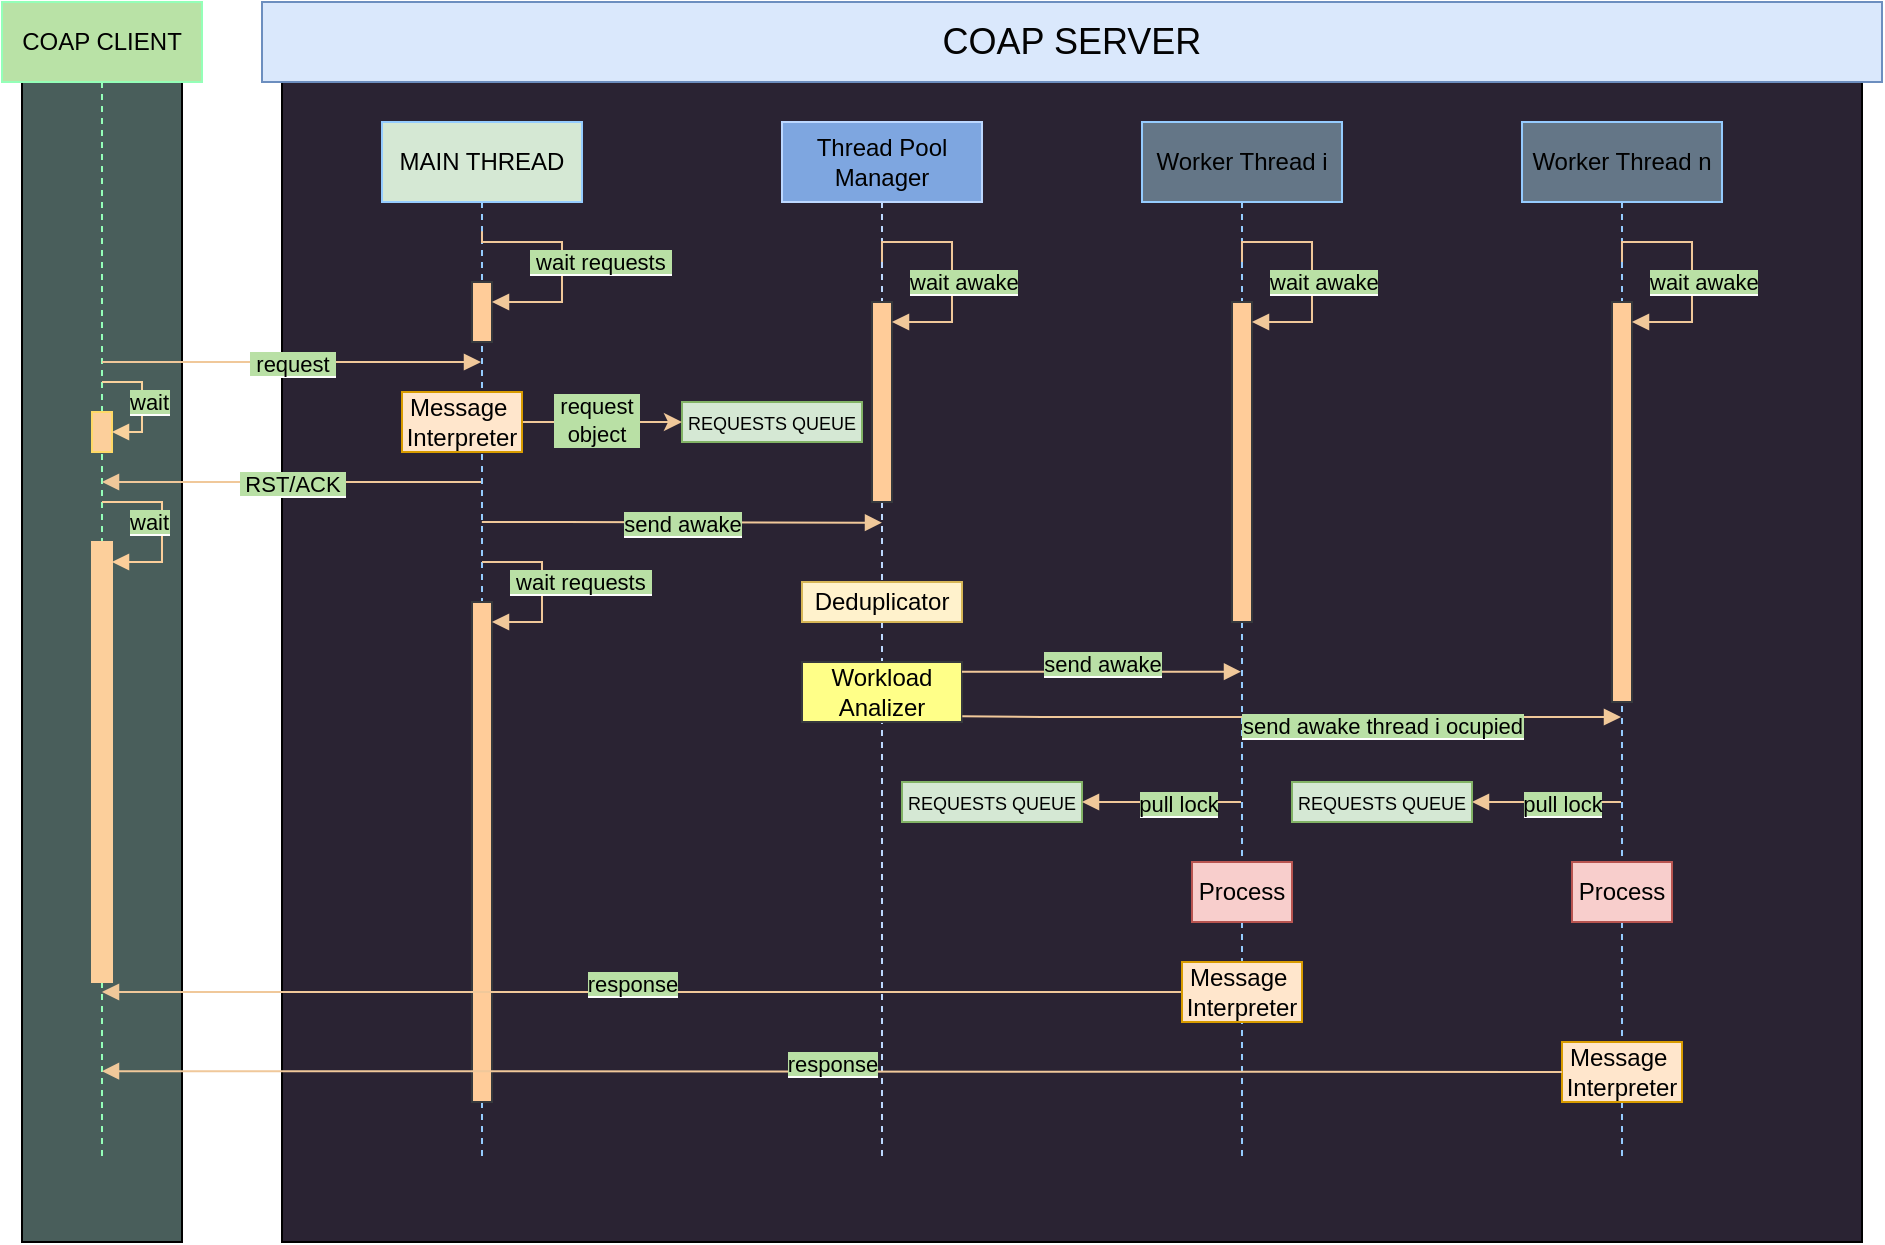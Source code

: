 <mxfile version="22.0.3" type="device">
  <diagram name="Page-1" id="2YBvvXClWsGukQMizWep">
    <mxGraphModel dx="2187" dy="788" grid="0" gridSize="10" guides="1" tooltips="1" connect="1" arrows="1" fold="1" page="1" pageScale="1" pageWidth="850" pageHeight="1100" math="0" shadow="0">
      <root>
        <mxCell id="0" />
        <mxCell id="1" parent="0" />
        <mxCell id="bfkDFO_SThVbLGaq-HxU-64" value="" style="html=1;whiteSpace=wrap;fillColor=#495E5B;" parent="1" vertex="1">
          <mxGeometry x="-51" y="158" width="80" height="580" as="geometry" />
        </mxCell>
        <mxCell id="bfkDFO_SThVbLGaq-HxU-4" value="" style="rounded=0;whiteSpace=wrap;html=1;fillColor=#2A2333;strokeColor=default;" parent="1" vertex="1">
          <mxGeometry x="79" y="118" width="790" height="620" as="geometry" />
        </mxCell>
        <mxCell id="bfkDFO_SThVbLGaq-HxU-5" value="&lt;font color=&quot;#030303&quot; style=&quot;font-size: 18px;&quot;&gt;COAP SERVER&lt;/font&gt;" style="rounded=0;whiteSpace=wrap;html=1;fillColor=#dae8fc;strokeColor=#6c8ebf;" parent="1" vertex="1">
          <mxGeometry x="69" y="118" width="810" height="40" as="geometry" />
        </mxCell>
        <mxCell id="bfkDFO_SThVbLGaq-HxU-9" value="MAIN THREAD" style="shape=umlLifeline;perimeter=lifelinePerimeter;whiteSpace=wrap;html=1;container=1;dropTarget=0;collapsible=0;recursiveResize=0;outlineConnect=0;portConstraint=eastwest;newEdgeStyle={&quot;curved&quot;:0,&quot;rounded&quot;:0};fillColor=#D5E8D4;strokeColor=#95CCFF;fontColor=#000000;" parent="1" vertex="1">
          <mxGeometry x="129" y="178" width="100" height="520" as="geometry" />
        </mxCell>
        <mxCell id="bfkDFO_SThVbLGaq-HxU-12" value="" style="html=1;points=[[0,0,0,0,5],[0,1,0,0,-5],[1,0,0,0,5],[1,1,0,0,-5]];perimeter=orthogonalPerimeter;outlineConnect=0;targetShapes=umlLifeline;portConstraint=eastwest;newEdgeStyle={&quot;curved&quot;:0,&quot;rounded&quot;:0};fillColor=#ffcc99;strokeColor=#36393d;" parent="bfkDFO_SThVbLGaq-HxU-9" vertex="1">
          <mxGeometry x="45" y="80" width="10" height="30" as="geometry" />
        </mxCell>
        <mxCell id="bfkDFO_SThVbLGaq-HxU-13" value="&lt;span style=&quot;background-color: rgb(185, 224, 165);&quot;&gt;&lt;font color=&quot;#000000&quot;&gt;&amp;nbsp;wait requests&amp;nbsp;&lt;/font&gt;&lt;/span&gt;" style="html=1;align=left;spacingLeft=2;endArrow=block;rounded=0;edgeStyle=orthogonalEdgeStyle;curved=0;rounded=0;exitX=0.5;exitY=0.105;exitDx=0;exitDy=0;exitPerimeter=0;strokeColor=#F0C89A;" parent="bfkDFO_SThVbLGaq-HxU-9" source="bfkDFO_SThVbLGaq-HxU-9" target="bfkDFO_SThVbLGaq-HxU-12" edge="1">
          <mxGeometry x="-0.54" y="-10" relative="1" as="geometry">
            <mxPoint x="60" y="60" as="sourcePoint" />
            <Array as="points">
              <mxPoint x="90" y="60" />
              <mxPoint x="90" y="90" />
            </Array>
            <mxPoint as="offset" />
          </mxGeometry>
        </mxCell>
        <mxCell id="bfkDFO_SThVbLGaq-HxU-59" value="" style="html=1;points=[[0,0,0,0,5],[0,1,0,0,-5],[1,0,0,0,5],[1,1,0,0,-5]];perimeter=orthogonalPerimeter;outlineConnect=0;targetShapes=umlLifeline;portConstraint=eastwest;newEdgeStyle={&quot;curved&quot;:0,&quot;rounded&quot;:0};fillColor=#ffcc99;strokeColor=#36393d;" parent="bfkDFO_SThVbLGaq-HxU-9" vertex="1">
          <mxGeometry x="45" y="240" width="10" height="250" as="geometry" />
        </mxCell>
        <mxCell id="bfkDFO_SThVbLGaq-HxU-60" value="&lt;span style=&quot;background-color: rgb(185, 224, 165);&quot;&gt;&lt;font color=&quot;#000000&quot;&gt;&amp;nbsp;wait requests&amp;nbsp;&lt;/font&gt;&lt;/span&gt;" style="html=1;align=left;spacingLeft=2;endArrow=block;rounded=0;edgeStyle=orthogonalEdgeStyle;curved=0;rounded=0;fillColor=#ffcc99;strokeColor=#F0C89A;" parent="bfkDFO_SThVbLGaq-HxU-9" target="bfkDFO_SThVbLGaq-HxU-59" edge="1">
          <mxGeometry x="-0.765" y="-10" relative="1" as="geometry">
            <mxPoint x="50" y="220" as="sourcePoint" />
            <Array as="points">
              <mxPoint x="80" y="250" />
            </Array>
            <mxPoint as="offset" />
          </mxGeometry>
        </mxCell>
        <mxCell id="bfkDFO_SThVbLGaq-HxU-15" value="&lt;font color=&quot;#000000&quot;&gt;COAP CLIENT&lt;/font&gt;" style="shape=umlLifeline;perimeter=lifelinePerimeter;whiteSpace=wrap;html=1;container=1;dropTarget=0;collapsible=0;recursiveResize=0;outlineConnect=0;portConstraint=eastwest;newEdgeStyle={&quot;curved&quot;:0,&quot;rounded&quot;:0};fillColor=#b9e2a6;strokeColor=#94ffb8;" parent="1" vertex="1">
          <mxGeometry x="-61" y="118" width="100" height="580" as="geometry" />
        </mxCell>
        <mxCell id="bfkDFO_SThVbLGaq-HxU-68" value="" style="html=1;points=[[0,0,0,0,5],[0,1,0,0,-5],[1,0,0,0,5],[1,1,0,0,-5]];perimeter=orthogonalPerimeter;outlineConnect=0;targetShapes=umlLifeline;portConstraint=eastwest;newEdgeStyle={&quot;curved&quot;:0,&quot;rounded&quot;:0};strokeColor=#fccf9b;fillColor=#fccf9b;" parent="bfkDFO_SThVbLGaq-HxU-15" vertex="1">
          <mxGeometry x="45" y="270" width="10" height="220" as="geometry" />
        </mxCell>
        <mxCell id="bfkDFO_SThVbLGaq-HxU-69" value="&lt;span style=&quot;background-color: rgb(185, 224, 165);&quot;&gt;&lt;font color=&quot;#000000&quot;&gt;wait&lt;/font&gt;&lt;/span&gt;" style="html=1;align=left;spacingLeft=2;endArrow=block;rounded=0;edgeStyle=orthogonalEdgeStyle;curved=0;rounded=0;strokeColor=#fccf9b;" parent="bfkDFO_SThVbLGaq-HxU-15" target="bfkDFO_SThVbLGaq-HxU-68" edge="1">
          <mxGeometry x="-0.765" y="-10" relative="1" as="geometry">
            <mxPoint x="50" y="250" as="sourcePoint" />
            <Array as="points">
              <mxPoint x="80" y="280" />
            </Array>
            <mxPoint as="offset" />
          </mxGeometry>
        </mxCell>
        <mxCell id="bfkDFO_SThVbLGaq-HxU-16" value="&lt;span style=&quot;background-color: rgb(185, 224, 165);&quot;&gt;&lt;font color=&quot;#000000&quot;&gt;&amp;nbsp;request&amp;nbsp;&lt;/font&gt;&lt;/span&gt;" style="html=1;verticalAlign=bottom;endArrow=block;curved=0;rounded=0;strokeColor=#F0C89A;" parent="1" source="bfkDFO_SThVbLGaq-HxU-15" target="bfkDFO_SThVbLGaq-HxU-9" edge="1">
          <mxGeometry x="0.002" y="-10" width="80" relative="1" as="geometry">
            <mxPoint x="19" y="408" as="sourcePoint" />
            <mxPoint x="159" y="298" as="targetPoint" />
            <Array as="points">
              <mxPoint x="-1" y="298" />
              <mxPoint x="39" y="298" />
            </Array>
            <mxPoint as="offset" />
          </mxGeometry>
        </mxCell>
        <mxCell id="bfkDFO_SThVbLGaq-HxU-18" value="&lt;font style=&quot;font-size: 9px;&quot;&gt;REQUESTS QUEUE&lt;/font&gt;" style="rounded=0;whiteSpace=wrap;html=1;fillColor=#d5e8d4;strokeColor=#82b366;fontColor=#000000;" parent="1" vertex="1">
          <mxGeometry x="279" y="318" width="90" height="20" as="geometry" />
        </mxCell>
        <mxCell id="bfkDFO_SThVbLGaq-HxU-21" value="&lt;font color=&quot;#000000&quot;&gt;Thread Pool&lt;br&gt;Manager&lt;/font&gt;" style="shape=umlLifeline;perimeter=lifelinePerimeter;whiteSpace=wrap;html=1;container=1;dropTarget=0;collapsible=0;recursiveResize=0;outlineConnect=0;portConstraint=eastwest;newEdgeStyle={&quot;curved&quot;:0,&quot;rounded&quot;:0};fillColor=#7EA6E0;fontColor=#ffffff;strokeColor=#bdd8ff;" parent="1" vertex="1">
          <mxGeometry x="329" y="178" width="100" height="520" as="geometry" />
        </mxCell>
        <mxCell id="bfkDFO_SThVbLGaq-HxU-24" value="" style="html=1;points=[[0,0,0,0,5],[0,1,0,0,-5],[1,0,0,0,5],[1,1,0,0,-5]];perimeter=orthogonalPerimeter;outlineConnect=0;targetShapes=umlLifeline;portConstraint=eastwest;newEdgeStyle={&quot;curved&quot;:0,&quot;rounded&quot;:0};fillColor=#ffcc99;strokeColor=#36393d;" parent="bfkDFO_SThVbLGaq-HxU-21" vertex="1">
          <mxGeometry x="45" y="90" width="10" height="100" as="geometry" />
        </mxCell>
        <mxCell id="bfkDFO_SThVbLGaq-HxU-25" value="&lt;font style=&quot;background-color: rgb(185, 224, 165);&quot; color=&quot;#000000&quot;&gt;wait awake&lt;/font&gt;" style="html=1;align=left;spacingLeft=2;endArrow=block;rounded=0;edgeStyle=orthogonalEdgeStyle;curved=0;rounded=0;fillColor=#ffcc99;strokeColor=#F0C89A;" parent="bfkDFO_SThVbLGaq-HxU-21" target="bfkDFO_SThVbLGaq-HxU-24" edge="1">
          <mxGeometry x="-1" y="-14" relative="1" as="geometry">
            <mxPoint x="50" y="70" as="sourcePoint" />
            <Array as="points">
              <mxPoint x="50" y="60" />
              <mxPoint x="85" y="60" />
              <mxPoint x="85" y="100" />
            </Array>
            <mxPoint x="-4" y="10" as="offset" />
          </mxGeometry>
        </mxCell>
        <mxCell id="bfkDFO_SThVbLGaq-HxU-23" value="&lt;span style=&quot;background-color: rgb(185, 224, 165);&quot;&gt;&lt;font color=&quot;#000000&quot;&gt;send awake&lt;/font&gt;&lt;/span&gt;" style="html=1;verticalAlign=bottom;endArrow=block;rounded=0;entryX=0.5;entryY=0.306;entryDx=0;entryDy=0;entryPerimeter=0;fillColor=#ffcc99;strokeColor=#F0C89A;" parent="1" edge="1">
          <mxGeometry x="0.001" y="-10" width="80" relative="1" as="geometry">
            <mxPoint x="178.929" y="378" as="sourcePoint" />
            <mxPoint x="379" y="378.36" as="targetPoint" />
            <Array as="points">
              <mxPoint x="219" y="378" />
            </Array>
            <mxPoint as="offset" />
          </mxGeometry>
        </mxCell>
        <mxCell id="bfkDFO_SThVbLGaq-HxU-26" value="Deduplicator" style="html=1;whiteSpace=wrap;fillColor=#fff2cc;strokeColor=#d6b656;fontColor=#000000;" parent="1" vertex="1">
          <mxGeometry x="339" y="408" width="80" height="20" as="geometry" />
        </mxCell>
        <mxCell id="bfkDFO_SThVbLGaq-HxU-27" value="Workload&lt;br&gt;Analizer" style="html=1;whiteSpace=wrap;fillColor=#ffff88;strokeColor=#36393d;fontColor=#000000;" parent="1" vertex="1">
          <mxGeometry x="339" y="448" width="80" height="30" as="geometry" />
        </mxCell>
        <mxCell id="bfkDFO_SThVbLGaq-HxU-28" value="&lt;font color=&quot;#000000&quot;&gt;Worker Thread i&lt;/font&gt;" style="shape=umlLifeline;perimeter=lifelinePerimeter;whiteSpace=wrap;html=1;container=1;dropTarget=0;collapsible=0;recursiveResize=0;outlineConnect=0;portConstraint=eastwest;newEdgeStyle={&quot;curved&quot;:0,&quot;rounded&quot;:0};fillColor=#647687;fontColor=#ffffff;strokeColor=#95CCFF;" parent="1" vertex="1">
          <mxGeometry x="509" y="178" width="100" height="520" as="geometry" />
        </mxCell>
        <mxCell id="bfkDFO_SThVbLGaq-HxU-33" value="" style="html=1;points=[[0,0,0,0,5],[0,1,0,0,-5],[1,0,0,0,5],[1,1,0,0,-5]];perimeter=orthogonalPerimeter;outlineConnect=0;targetShapes=umlLifeline;portConstraint=eastwest;newEdgeStyle={&quot;curved&quot;:0,&quot;rounded&quot;:0};fillColor=#ffcc99;strokeColor=#36393d;" parent="bfkDFO_SThVbLGaq-HxU-28" vertex="1">
          <mxGeometry x="45" y="90" width="10" height="160" as="geometry" />
        </mxCell>
        <mxCell id="bfkDFO_SThVbLGaq-HxU-34" value="&lt;font style=&quot;background-color: rgb(185, 224, 165);&quot; color=&quot;#000000&quot;&gt;wait awake&lt;/font&gt;" style="html=1;align=left;spacingLeft=2;endArrow=block;rounded=0;edgeStyle=orthogonalEdgeStyle;curved=0;rounded=0;strokeColor=#F0C89A;" parent="bfkDFO_SThVbLGaq-HxU-28" target="bfkDFO_SThVbLGaq-HxU-33" edge="1">
          <mxGeometry x="-1" y="-14" relative="1" as="geometry">
            <mxPoint x="50" y="70" as="sourcePoint" />
            <Array as="points">
              <mxPoint x="50" y="70" />
              <mxPoint x="50" y="60" />
              <mxPoint x="85" y="60" />
              <mxPoint x="85" y="100" />
            </Array>
            <mxPoint x="-4" y="10" as="offset" />
          </mxGeometry>
        </mxCell>
        <mxCell id="bfkDFO_SThVbLGaq-HxU-31" value="&lt;font style=&quot;background-color: rgb(185, 224, 165);&quot; color=&quot;#000000&quot;&gt;send awake&lt;/font&gt;" style="html=1;verticalAlign=bottom;endArrow=block;curved=0;rounded=0;strokeColor=#F0C89A;" parent="1" edge="1">
          <mxGeometry x="0.006" y="-5" width="80" relative="1" as="geometry">
            <mxPoint x="419" y="452.82" as="sourcePoint" />
            <mxPoint x="558.5" y="452.82" as="targetPoint" />
            <Array as="points">
              <mxPoint x="449" y="452.82" />
              <mxPoint x="539" y="452.82" />
            </Array>
            <mxPoint as="offset" />
          </mxGeometry>
        </mxCell>
        <mxCell id="bfkDFO_SThVbLGaq-HxU-32" value="&lt;font style=&quot;font-size: 9px;&quot;&gt;REQUESTS QUEUE&lt;/font&gt;" style="rounded=0;whiteSpace=wrap;html=1;fillColor=#d5e8d4;strokeColor=#82b366;fontColor=#000000;" parent="1" vertex="1">
          <mxGeometry x="389" y="508" width="90" height="20" as="geometry" />
        </mxCell>
        <mxCell id="bfkDFO_SThVbLGaq-HxU-35" value="&lt;font style=&quot;background-color: rgb(185, 224, 165);&quot; color=&quot;#000000&quot;&gt;pull lock&lt;/font&gt;" style="html=1;verticalAlign=bottom;endArrow=block;curved=0;rounded=0;entryX=1;entryY=0.5;entryDx=0;entryDy=0;strokeColor=#F0C89A;" parent="1" source="bfkDFO_SThVbLGaq-HxU-28" target="bfkDFO_SThVbLGaq-HxU-32" edge="1">
          <mxGeometry x="-0.212" y="10" width="80" relative="1" as="geometry">
            <mxPoint x="289" y="408" as="sourcePoint" />
            <mxPoint x="369" y="408" as="targetPoint" />
            <mxPoint as="offset" />
          </mxGeometry>
        </mxCell>
        <mxCell id="bfkDFO_SThVbLGaq-HxU-36" value="Process" style="html=1;whiteSpace=wrap;fillColor=#f8cecc;strokeColor=#b85450;fontColor=#000000;" parent="1" vertex="1">
          <mxGeometry x="534" y="548" width="50" height="30" as="geometry" />
        </mxCell>
        <mxCell id="bfkDFO_SThVbLGaq-HxU-38" value="" style="edgeStyle=orthogonalEdgeStyle;rounded=0;orthogonalLoop=1;jettySize=auto;html=1;strokeColor=#F0C89A;exitX=1;exitY=0.5;exitDx=0;exitDy=0;" parent="1" source="bfkDFO_SThVbLGaq-HxU-56" target="bfkDFO_SThVbLGaq-HxU-18" edge="1">
          <mxGeometry relative="1" as="geometry">
            <mxPoint x="209" y="328" as="sourcePoint" />
          </mxGeometry>
        </mxCell>
        <mxCell id="bfkDFO_SThVbLGaq-HxU-39" value="&amp;nbsp;request&amp;nbsp;&lt;br&gt;&lt;span style=&quot;&quot;&gt;object&lt;/span&gt;" style="edgeLabel;html=1;align=center;verticalAlign=middle;resizable=0;points=[];labelBackgroundColor=#B9E0A5;fontColor=#000000;" parent="bfkDFO_SThVbLGaq-HxU-38" vertex="1" connectable="0">
          <mxGeometry x="-0.092" y="1" relative="1" as="geometry">
            <mxPoint as="offset" />
          </mxGeometry>
        </mxCell>
        <mxCell id="bfkDFO_SThVbLGaq-HxU-40" value="&lt;span style=&quot;background-color: rgb(185, 224, 165);&quot;&gt;&lt;font color=&quot;#000000&quot;&gt;&amp;nbsp;RST/ACK&amp;nbsp;&lt;/font&gt;&lt;/span&gt;" style="html=1;verticalAlign=bottom;endArrow=block;curved=0;rounded=0;strokeColor=#F0C89A;" parent="1" target="bfkDFO_SThVbLGaq-HxU-15" edge="1">
          <mxGeometry x="-0.004" y="10" width="80" relative="1" as="geometry">
            <mxPoint x="178.5" y="358" as="sourcePoint" />
            <mxPoint x="-41.333" y="358" as="targetPoint" />
            <mxPoint as="offset" />
          </mxGeometry>
        </mxCell>
        <mxCell id="bfkDFO_SThVbLGaq-HxU-45" value="&lt;span style=&quot;background-color: rgb(185, 224, 165);&quot;&gt;&lt;font color=&quot;#000000&quot;&gt;response&lt;/font&gt;&lt;/span&gt;" style="html=1;verticalAlign=bottom;endArrow=block;curved=0;rounded=0;exitX=0;exitY=0.5;exitDx=0;exitDy=0;strokeColor=#F0C89A;" parent="1" source="bfkDFO_SThVbLGaq-HxU-55" target="bfkDFO_SThVbLGaq-HxU-15" edge="1">
          <mxGeometry x="0.018" y="5" width="80" relative="1" as="geometry">
            <mxPoint x="558.5" y="608" as="sourcePoint" />
            <mxPoint x="-41" y="613" as="targetPoint" />
            <Array as="points">
              <mxPoint x="79" y="613" />
            </Array>
            <mxPoint as="offset" />
          </mxGeometry>
        </mxCell>
        <mxCell id="bfkDFO_SThVbLGaq-HxU-46" value="Worker Thread n" style="shape=umlLifeline;perimeter=lifelinePerimeter;whiteSpace=wrap;html=1;container=1;dropTarget=0;collapsible=0;recursiveResize=0;outlineConnect=0;portConstraint=eastwest;newEdgeStyle={&quot;curved&quot;:0,&quot;rounded&quot;:0};fillColor=#647687;fontColor=#000000;strokeColor=#95CBFF;" parent="1" vertex="1">
          <mxGeometry x="699" y="178" width="100" height="520" as="geometry" />
        </mxCell>
        <mxCell id="bfkDFO_SThVbLGaq-HxU-47" value="" style="html=1;points=[[0,0,0,0,5],[0,1,0,0,-5],[1,0,0,0,5],[1,1,0,0,-5]];perimeter=orthogonalPerimeter;outlineConnect=0;targetShapes=umlLifeline;portConstraint=eastwest;newEdgeStyle={&quot;curved&quot;:0,&quot;rounded&quot;:0};fillColor=#ffcc99;strokeColor=#36393d;" parent="bfkDFO_SThVbLGaq-HxU-46" vertex="1">
          <mxGeometry x="45" y="90" width="10" height="200" as="geometry" />
        </mxCell>
        <mxCell id="bfkDFO_SThVbLGaq-HxU-48" value="&lt;font style=&quot;background-color: rgb(185, 224, 165);&quot; color=&quot;#000000&quot;&gt;wait awake&lt;/font&gt;" style="html=1;align=left;spacingLeft=2;endArrow=block;rounded=0;edgeStyle=orthogonalEdgeStyle;curved=0;rounded=0;strokeColor=#F0C89A;" parent="bfkDFO_SThVbLGaq-HxU-46" target="bfkDFO_SThVbLGaq-HxU-47" edge="1">
          <mxGeometry x="-1" y="-14" relative="1" as="geometry">
            <mxPoint x="50" y="70" as="sourcePoint" />
            <Array as="points">
              <mxPoint x="50" y="70" />
              <mxPoint x="50" y="60" />
              <mxPoint x="85" y="60" />
              <mxPoint x="85" y="100" />
            </Array>
            <mxPoint x="-4" y="10" as="offset" />
          </mxGeometry>
        </mxCell>
        <mxCell id="bfkDFO_SThVbLGaq-HxU-49" value="&lt;span style=&quot;background-color: rgb(185, 224, 165);&quot;&gt;&lt;font color=&quot;#000000&quot;&gt;pull lock&lt;/font&gt;&lt;/span&gt;" style="html=1;verticalAlign=bottom;endArrow=block;curved=0;rounded=0;entryX=1;entryY=0.5;entryDx=0;entryDy=0;strokeColor=#F0C89A;" parent="1" source="bfkDFO_SThVbLGaq-HxU-46" target="bfkDFO_SThVbLGaq-HxU-52" edge="1">
          <mxGeometry x="-0.212" y="10" width="80" relative="1" as="geometry">
            <mxPoint x="479" y="408" as="sourcePoint" />
            <mxPoint x="699" y="518" as="targetPoint" />
            <mxPoint as="offset" />
          </mxGeometry>
        </mxCell>
        <mxCell id="bfkDFO_SThVbLGaq-HxU-51" value="Message&amp;nbsp;&lt;br&gt;Interpreter" style="html=1;whiteSpace=wrap;fillColor=#ffe6cc;strokeColor=#d79b00;fontColor=#000000;" parent="1" vertex="1">
          <mxGeometry x="719" y="638" width="60" height="30" as="geometry" />
        </mxCell>
        <mxCell id="bfkDFO_SThVbLGaq-HxU-52" value="&lt;font style=&quot;font-size: 9px;&quot;&gt;REQUESTS QUEUE&lt;/font&gt;" style="rounded=0;whiteSpace=wrap;html=1;fillColor=#d5e8d4;strokeColor=#82b366;fontColor=#000000;" parent="1" vertex="1">
          <mxGeometry x="584" y="508" width="90" height="20" as="geometry" />
        </mxCell>
        <mxCell id="bfkDFO_SThVbLGaq-HxU-53" value="&lt;span style=&quot;background-color: rgb(185, 224, 165);&quot;&gt;&lt;font color=&quot;#000000&quot;&gt;response&lt;/font&gt;&lt;/span&gt;" style="html=1;verticalAlign=bottom;endArrow=block;curved=0;rounded=0;strokeColor=#F0C89A;" parent="1" target="bfkDFO_SThVbLGaq-HxU-15" edge="1">
          <mxGeometry y="5" width="80" relative="1" as="geometry">
            <mxPoint x="719" y="653" as="sourcePoint" />
            <mxPoint x="-41" y="652.62" as="targetPoint" />
            <Array as="points">
              <mxPoint x="79.5" y="652.62" />
            </Array>
            <mxPoint as="offset" />
          </mxGeometry>
        </mxCell>
        <mxCell id="bfkDFO_SThVbLGaq-HxU-54" value="&lt;span style=&quot;background-color: rgb(185, 224, 165);&quot;&gt;&lt;font color=&quot;#000000&quot;&gt;send awake thread i ocupied&lt;/font&gt;&lt;/span&gt;" style="html=1;verticalAlign=bottom;endArrow=block;curved=0;rounded=0;exitX=1.002;exitY=0.905;exitDx=0;exitDy=0;exitPerimeter=0;strokeColor=#F0C89A;" parent="1" source="bfkDFO_SThVbLGaq-HxU-27" edge="1">
          <mxGeometry x="0.274" y="-13" width="80" relative="1" as="geometry">
            <mxPoint x="429" y="476" as="sourcePoint" />
            <mxPoint x="748.5" y="475.5" as="targetPoint" />
            <Array as="points">
              <mxPoint x="459" y="475.5" />
              <mxPoint x="499" y="475.5" />
              <mxPoint x="549" y="475.5" />
            </Array>
            <mxPoint as="offset" />
          </mxGeometry>
        </mxCell>
        <mxCell id="bfkDFO_SThVbLGaq-HxU-55" value="Message&amp;nbsp;&lt;br&gt;Interpreter" style="html=1;whiteSpace=wrap;fillColor=#ffe6cc;strokeColor=#d79b00;fontColor=#000000;" parent="1" vertex="1">
          <mxGeometry x="529" y="598" width="60" height="30" as="geometry" />
        </mxCell>
        <mxCell id="bfkDFO_SThVbLGaq-HxU-56" value="Message&amp;nbsp;&lt;br&gt;Interpreter" style="html=1;whiteSpace=wrap;fillColor=#ffe6cc;strokeColor=#d79b00;fontColor=#000000;" parent="1" vertex="1">
          <mxGeometry x="139" y="313" width="60" height="30" as="geometry" />
        </mxCell>
        <mxCell id="bfkDFO_SThVbLGaq-HxU-57" value="Process" style="html=1;whiteSpace=wrap;fillColor=#f8cecc;strokeColor=#b85450;fontColor=#000000;" parent="1" vertex="1">
          <mxGeometry x="724" y="548" width="50" height="30" as="geometry" />
        </mxCell>
        <mxCell id="bfkDFO_SThVbLGaq-HxU-65" value="" style="html=1;points=[[0,0,0,0,5],[0,1,0,0,-5],[1,0,0,0,5],[1,1,0,0,-5]];perimeter=orthogonalPerimeter;outlineConnect=0;targetShapes=umlLifeline;portConstraint=eastwest;newEdgeStyle={&quot;curved&quot;:0,&quot;rounded&quot;:0};strokeColor=#FFD966;fillColor=#fccf9b;" parent="1" vertex="1">
          <mxGeometry x="-16" y="323" width="10" height="20" as="geometry" />
        </mxCell>
        <mxCell id="bfkDFO_SThVbLGaq-HxU-66" value="&lt;font style=&quot;background-color: rgb(185, 224, 165);&quot; color=&quot;#000000&quot;&gt;wait&lt;/font&gt;" style="html=1;align=left;spacingLeft=2;endArrow=block;rounded=0;edgeStyle=orthogonalEdgeStyle;curved=0;rounded=0;strokeColor=#f9d29d;" parent="1" target="bfkDFO_SThVbLGaq-HxU-65" edge="1">
          <mxGeometry y="-10" relative="1" as="geometry">
            <mxPoint x="-11" y="308" as="sourcePoint" />
            <Array as="points">
              <mxPoint x="9" y="308" />
              <mxPoint x="9" y="333" />
            </Array>
            <mxPoint as="offset" />
          </mxGeometry>
        </mxCell>
      </root>
    </mxGraphModel>
  </diagram>
</mxfile>
